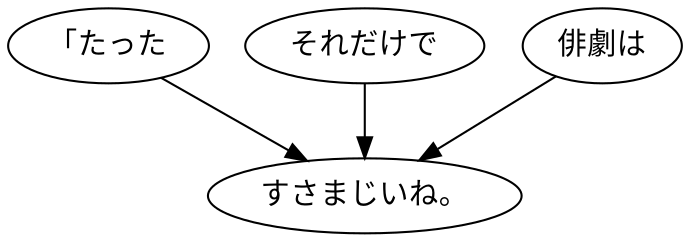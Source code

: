 digraph graph3789 {
	node0 [label="「たった"];
	node1 [label="それだけで"];
	node2 [label="俳劇は"];
	node3 [label="すさまじいね。"];
	node0 -> node3;
	node1 -> node3;
	node2 -> node3;
}
